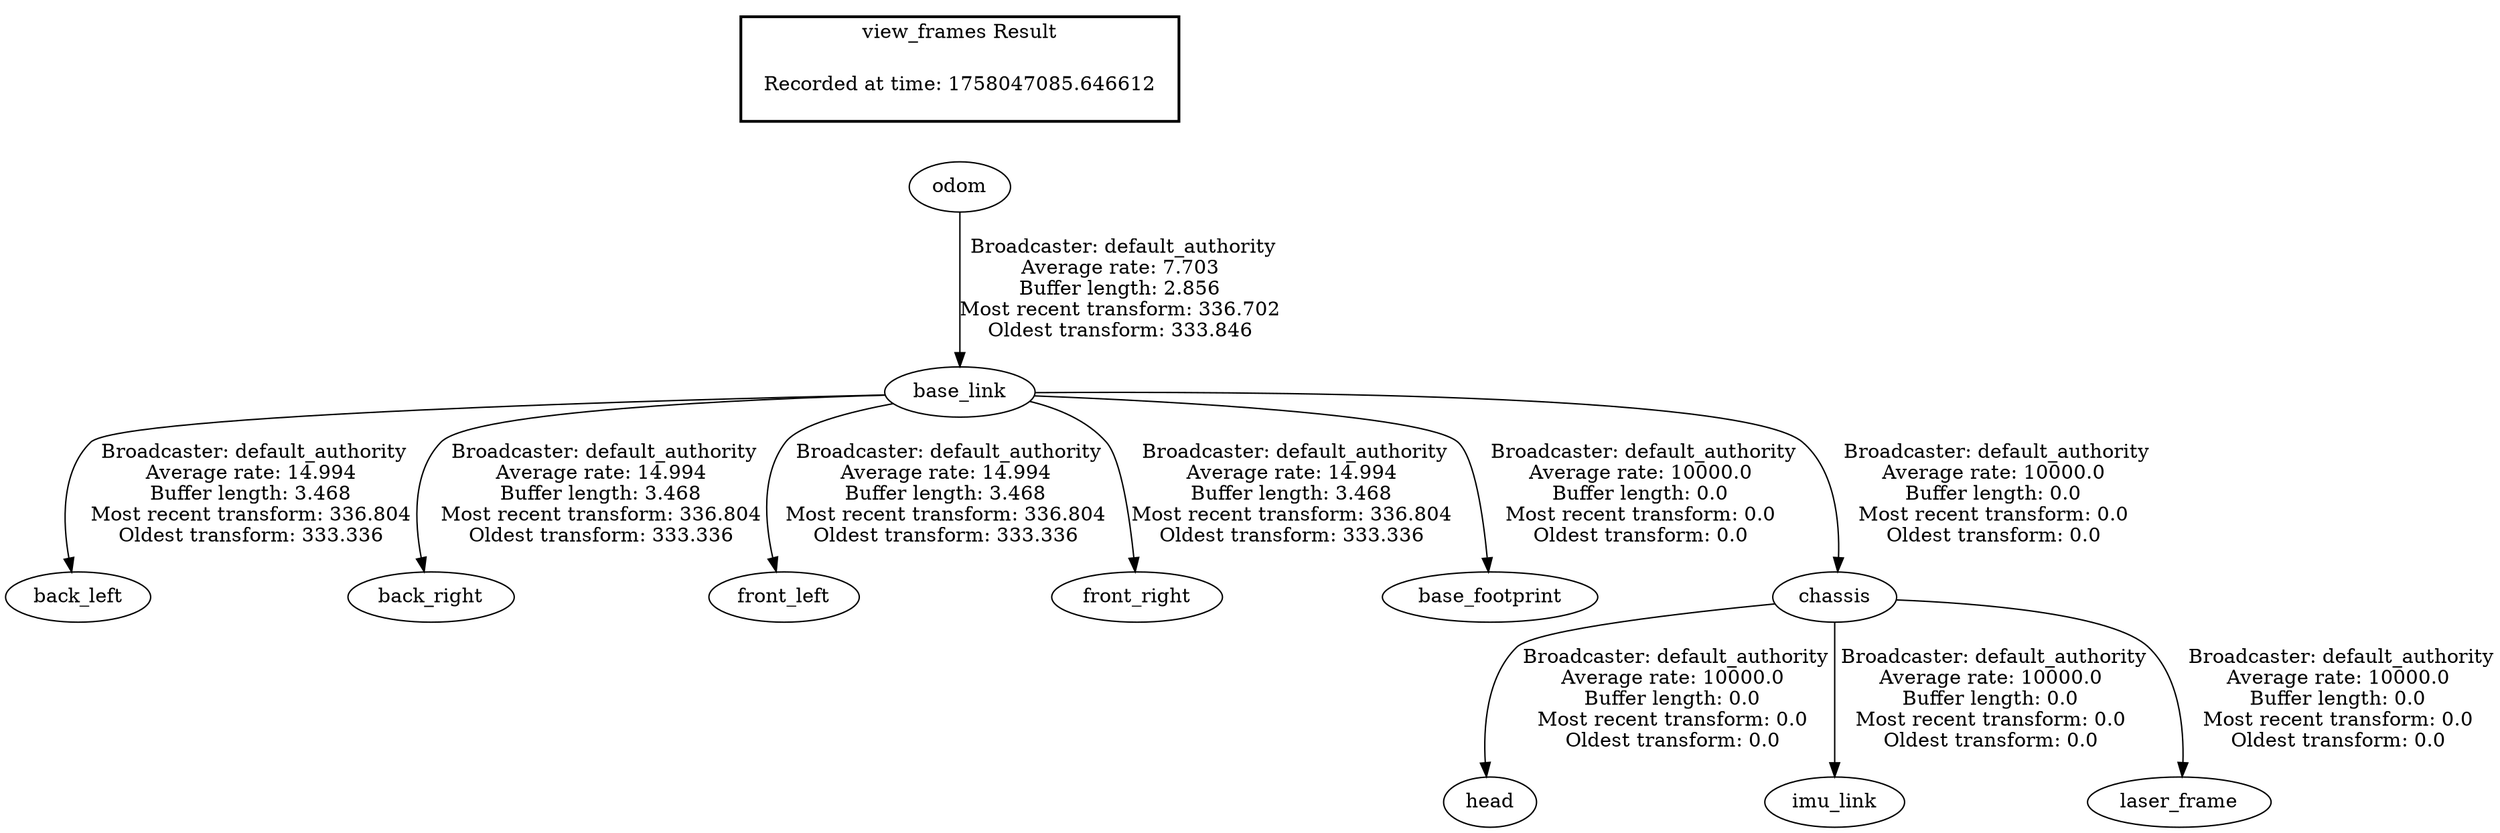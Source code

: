 digraph G {
"base_link" -> "back_left"[label=" Broadcaster: default_authority\nAverage rate: 14.994\nBuffer length: 3.468\nMost recent transform: 336.804\nOldest transform: 333.336\n"];
"odom" -> "base_link"[label=" Broadcaster: default_authority\nAverage rate: 7.703\nBuffer length: 2.856\nMost recent transform: 336.702\nOldest transform: 333.846\n"];
"base_link" -> "back_right"[label=" Broadcaster: default_authority\nAverage rate: 14.994\nBuffer length: 3.468\nMost recent transform: 336.804\nOldest transform: 333.336\n"];
"base_link" -> "front_left"[label=" Broadcaster: default_authority\nAverage rate: 14.994\nBuffer length: 3.468\nMost recent transform: 336.804\nOldest transform: 333.336\n"];
"base_link" -> "front_right"[label=" Broadcaster: default_authority\nAverage rate: 14.994\nBuffer length: 3.468\nMost recent transform: 336.804\nOldest transform: 333.336\n"];
"base_link" -> "base_footprint"[label=" Broadcaster: default_authority\nAverage rate: 10000.0\nBuffer length: 0.0\nMost recent transform: 0.0\nOldest transform: 0.0\n"];
"base_link" -> "chassis"[label=" Broadcaster: default_authority\nAverage rate: 10000.0\nBuffer length: 0.0\nMost recent transform: 0.0\nOldest transform: 0.0\n"];
"chassis" -> "head"[label=" Broadcaster: default_authority\nAverage rate: 10000.0\nBuffer length: 0.0\nMost recent transform: 0.0\nOldest transform: 0.0\n"];
"chassis" -> "imu_link"[label=" Broadcaster: default_authority\nAverage rate: 10000.0\nBuffer length: 0.0\nMost recent transform: 0.0\nOldest transform: 0.0\n"];
"chassis" -> "laser_frame"[label=" Broadcaster: default_authority\nAverage rate: 10000.0\nBuffer length: 0.0\nMost recent transform: 0.0\nOldest transform: 0.0\n"];
edge [style=invis];
 subgraph cluster_legend { style=bold; color=black; label ="view_frames Result";
"Recorded at time: 1758047085.646612"[ shape=plaintext ] ;
}->"odom";
}